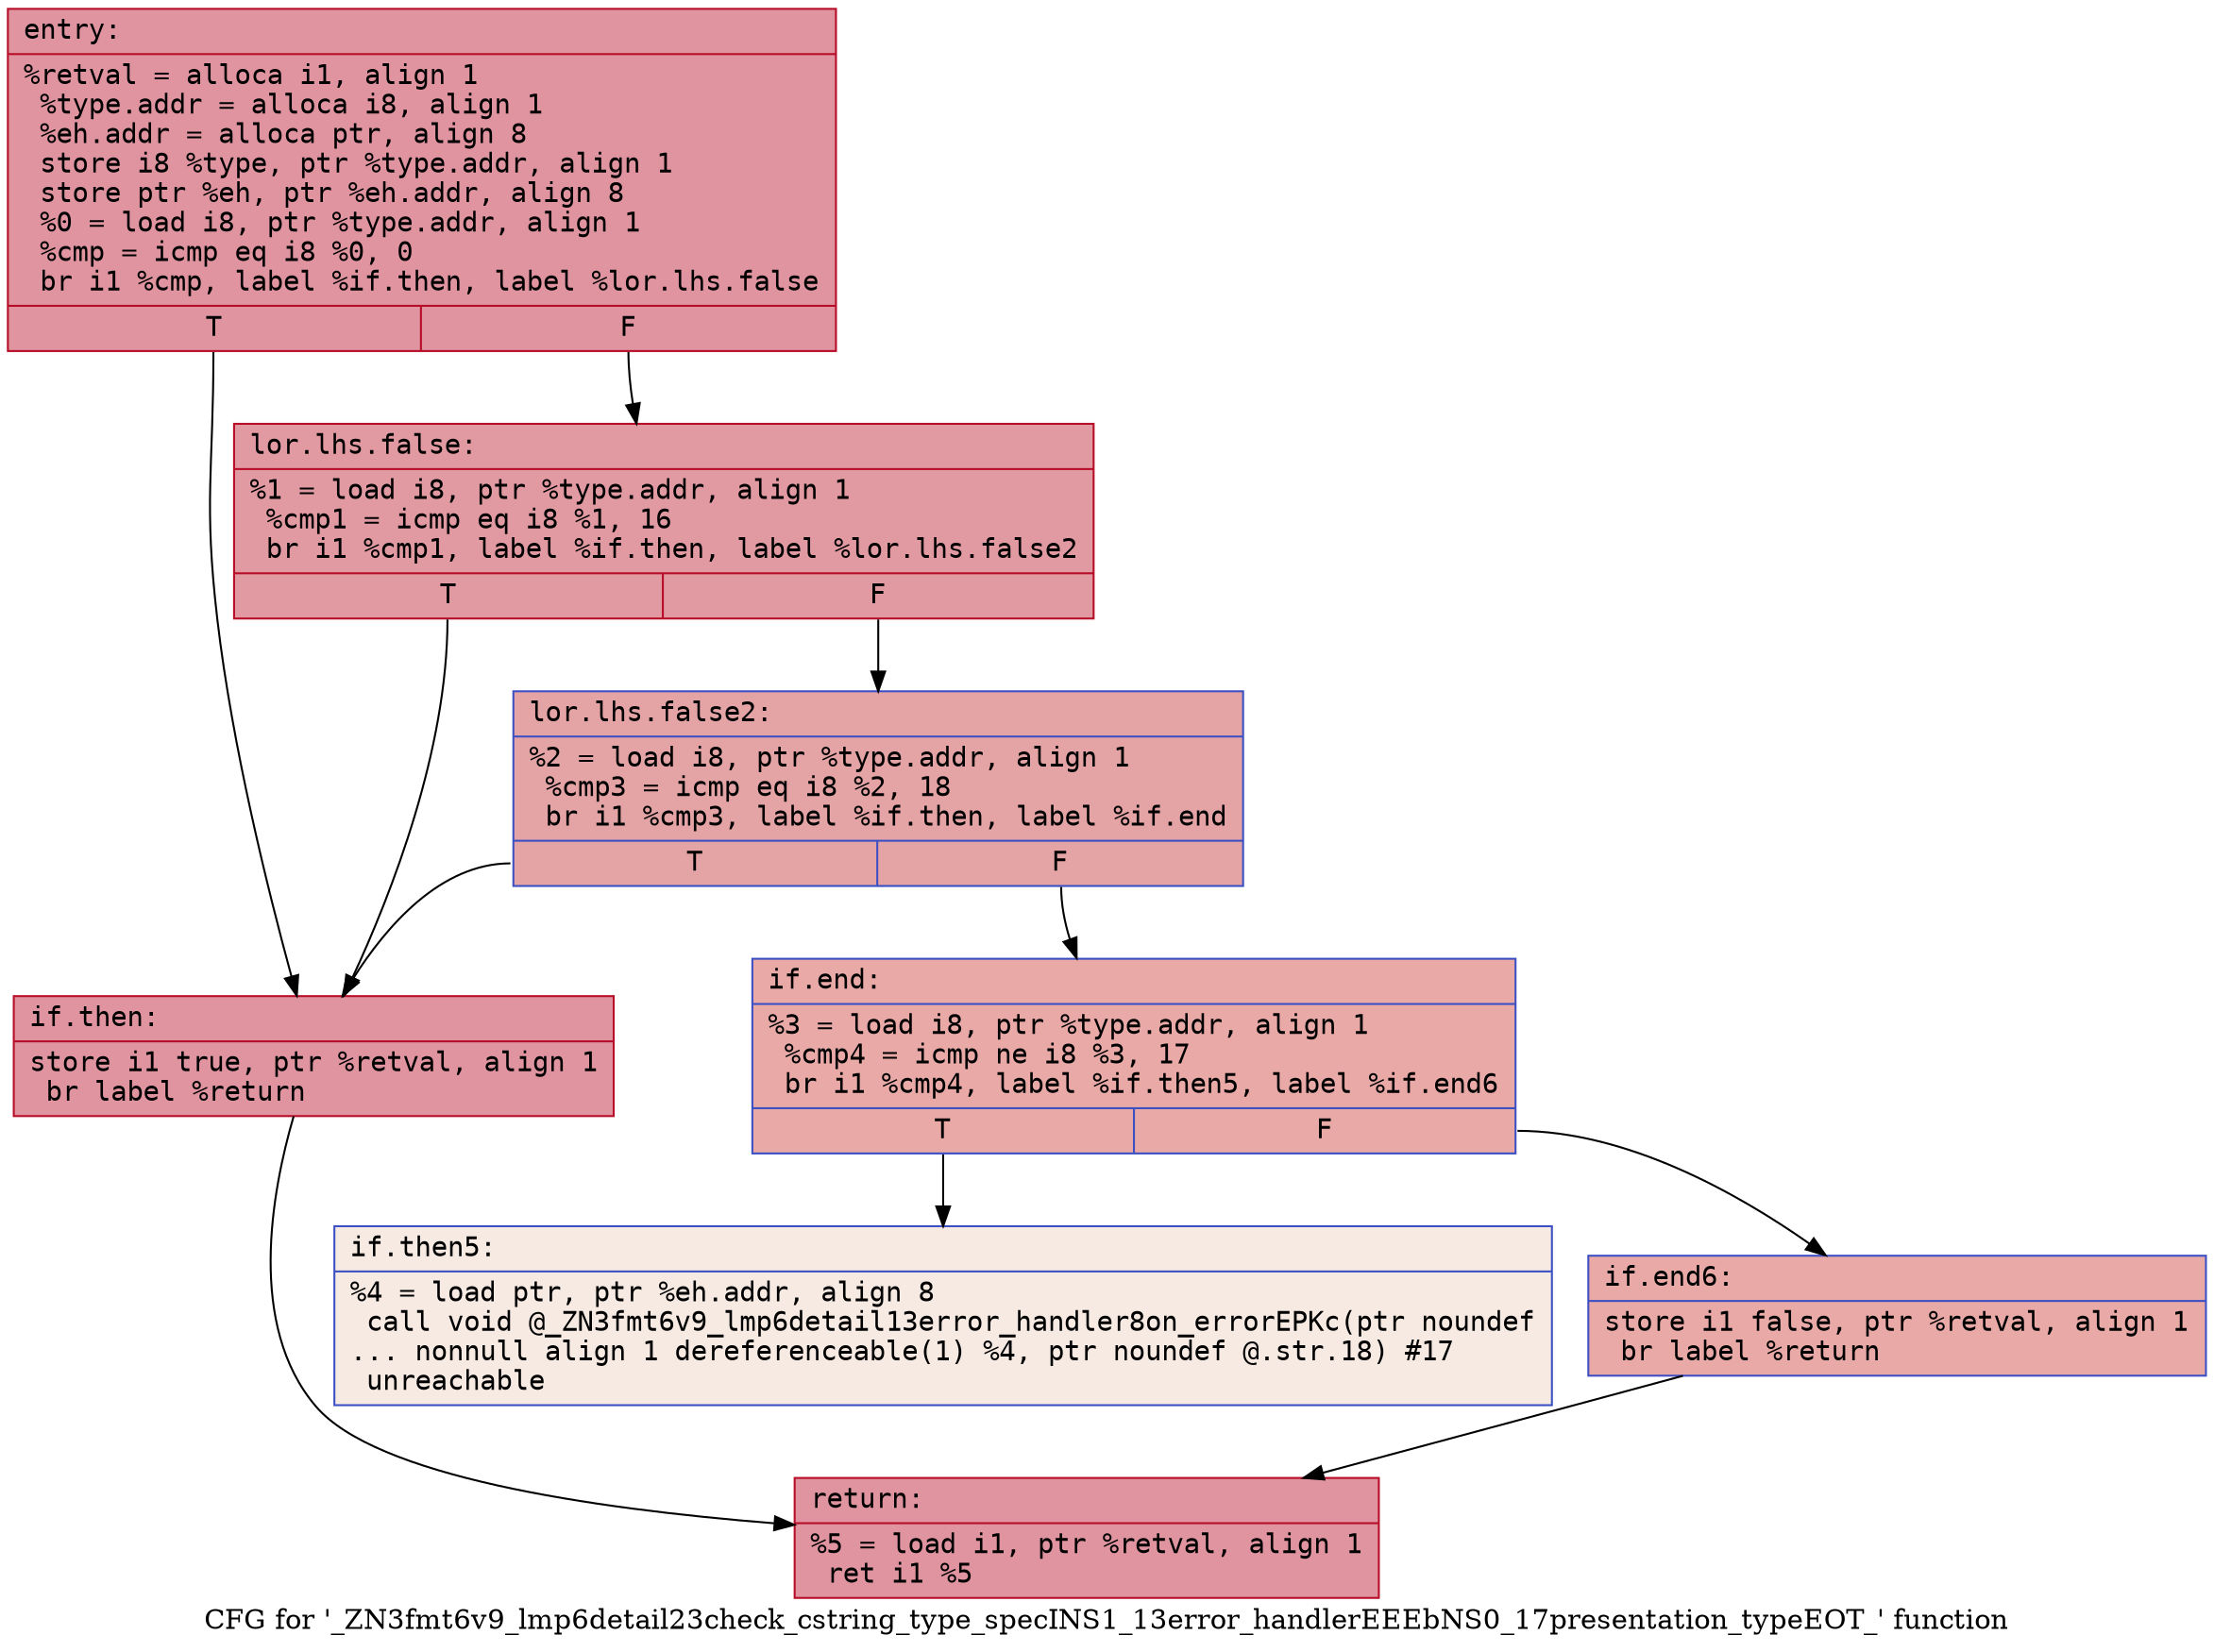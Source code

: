 digraph "CFG for '_ZN3fmt6v9_lmp6detail23check_cstring_type_specINS1_13error_handlerEEEbNS0_17presentation_typeEOT_' function" {
	label="CFG for '_ZN3fmt6v9_lmp6detail23check_cstring_type_specINS1_13error_handlerEEEbNS0_17presentation_typeEOT_' function";

	Node0x55fec36afed0 [shape=record,color="#b70d28ff", style=filled, fillcolor="#b70d2870" fontname="Courier",label="{entry:\l|  %retval = alloca i1, align 1\l  %type.addr = alloca i8, align 1\l  %eh.addr = alloca ptr, align 8\l  store i8 %type, ptr %type.addr, align 1\l  store ptr %eh, ptr %eh.addr, align 8\l  %0 = load i8, ptr %type.addr, align 1\l  %cmp = icmp eq i8 %0, 0\l  br i1 %cmp, label %if.then, label %lor.lhs.false\l|{<s0>T|<s1>F}}"];
	Node0x55fec36afed0:s0 -> Node0x55fec36b02e0[tooltip="entry -> if.then\nProbability 37.50%" ];
	Node0x55fec36afed0:s1 -> Node0x55fec36b0350[tooltip="entry -> lor.lhs.false\nProbability 62.50%" ];
	Node0x55fec36b0350 [shape=record,color="#b70d28ff", style=filled, fillcolor="#bb1b2c70" fontname="Courier",label="{lor.lhs.false:\l|  %1 = load i8, ptr %type.addr, align 1\l  %cmp1 = icmp eq i8 %1, 16\l  br i1 %cmp1, label %if.then, label %lor.lhs.false2\l|{<s0>T|<s1>F}}"];
	Node0x55fec36b0350:s0 -> Node0x55fec36b02e0[tooltip="lor.lhs.false -> if.then\nProbability 50.00%" ];
	Node0x55fec36b0350:s1 -> Node0x55fec36b0500[tooltip="lor.lhs.false -> lor.lhs.false2\nProbability 50.00%" ];
	Node0x55fec36b0500 [shape=record,color="#3d50c3ff", style=filled, fillcolor="#c32e3170" fontname="Courier",label="{lor.lhs.false2:\l|  %2 = load i8, ptr %type.addr, align 1\l  %cmp3 = icmp eq i8 %2, 18\l  br i1 %cmp3, label %if.then, label %if.end\l|{<s0>T|<s1>F}}"];
	Node0x55fec36b0500:s0 -> Node0x55fec36b02e0[tooltip="lor.lhs.false2 -> if.then\nProbability 50.00%" ];
	Node0x55fec36b0500:s1 -> Node0x55fec36b06b0[tooltip="lor.lhs.false2 -> if.end\nProbability 50.00%" ];
	Node0x55fec36b02e0 [shape=record,color="#b70d28ff", style=filled, fillcolor="#b70d2870" fontname="Courier",label="{if.then:\l|  store i1 true, ptr %retval, align 1\l  br label %return\l}"];
	Node0x55fec36b02e0 -> Node0x55fec36b0a10[tooltip="if.then -> return\nProbability 100.00%" ];
	Node0x55fec36b06b0 [shape=record,color="#3d50c3ff", style=filled, fillcolor="#ca3b3770" fontname="Courier",label="{if.end:\l|  %3 = load i8, ptr %type.addr, align 1\l  %cmp4 = icmp ne i8 %3, 17\l  br i1 %cmp4, label %if.then5, label %if.end6\l|{<s0>T|<s1>F}}"];
	Node0x55fec36b06b0:s0 -> Node0x55fec36b0bb0[tooltip="if.end -> if.then5\nProbability 0.00%" ];
	Node0x55fec36b06b0:s1 -> Node0x55fec36b0c30[tooltip="if.end -> if.end6\nProbability 100.00%" ];
	Node0x55fec36b0bb0 [shape=record,color="#3d50c3ff", style=filled, fillcolor="#eed0c070" fontname="Courier",label="{if.then5:\l|  %4 = load ptr, ptr %eh.addr, align 8\l  call void @_ZN3fmt6v9_lmp6detail13error_handler8on_errorEPKc(ptr noundef\l... nonnull align 1 dereferenceable(1) %4, ptr noundef @.str.18) #17\l  unreachable\l}"];
	Node0x55fec36b0c30 [shape=record,color="#3d50c3ff", style=filled, fillcolor="#ca3b3770" fontname="Courier",label="{if.end6:\l|  store i1 false, ptr %retval, align 1\l  br label %return\l}"];
	Node0x55fec36b0c30 -> Node0x55fec36b0a10[tooltip="if.end6 -> return\nProbability 100.00%" ];
	Node0x55fec36b0a10 [shape=record,color="#b70d28ff", style=filled, fillcolor="#b70d2870" fontname="Courier",label="{return:\l|  %5 = load i1, ptr %retval, align 1\l  ret i1 %5\l}"];
}
